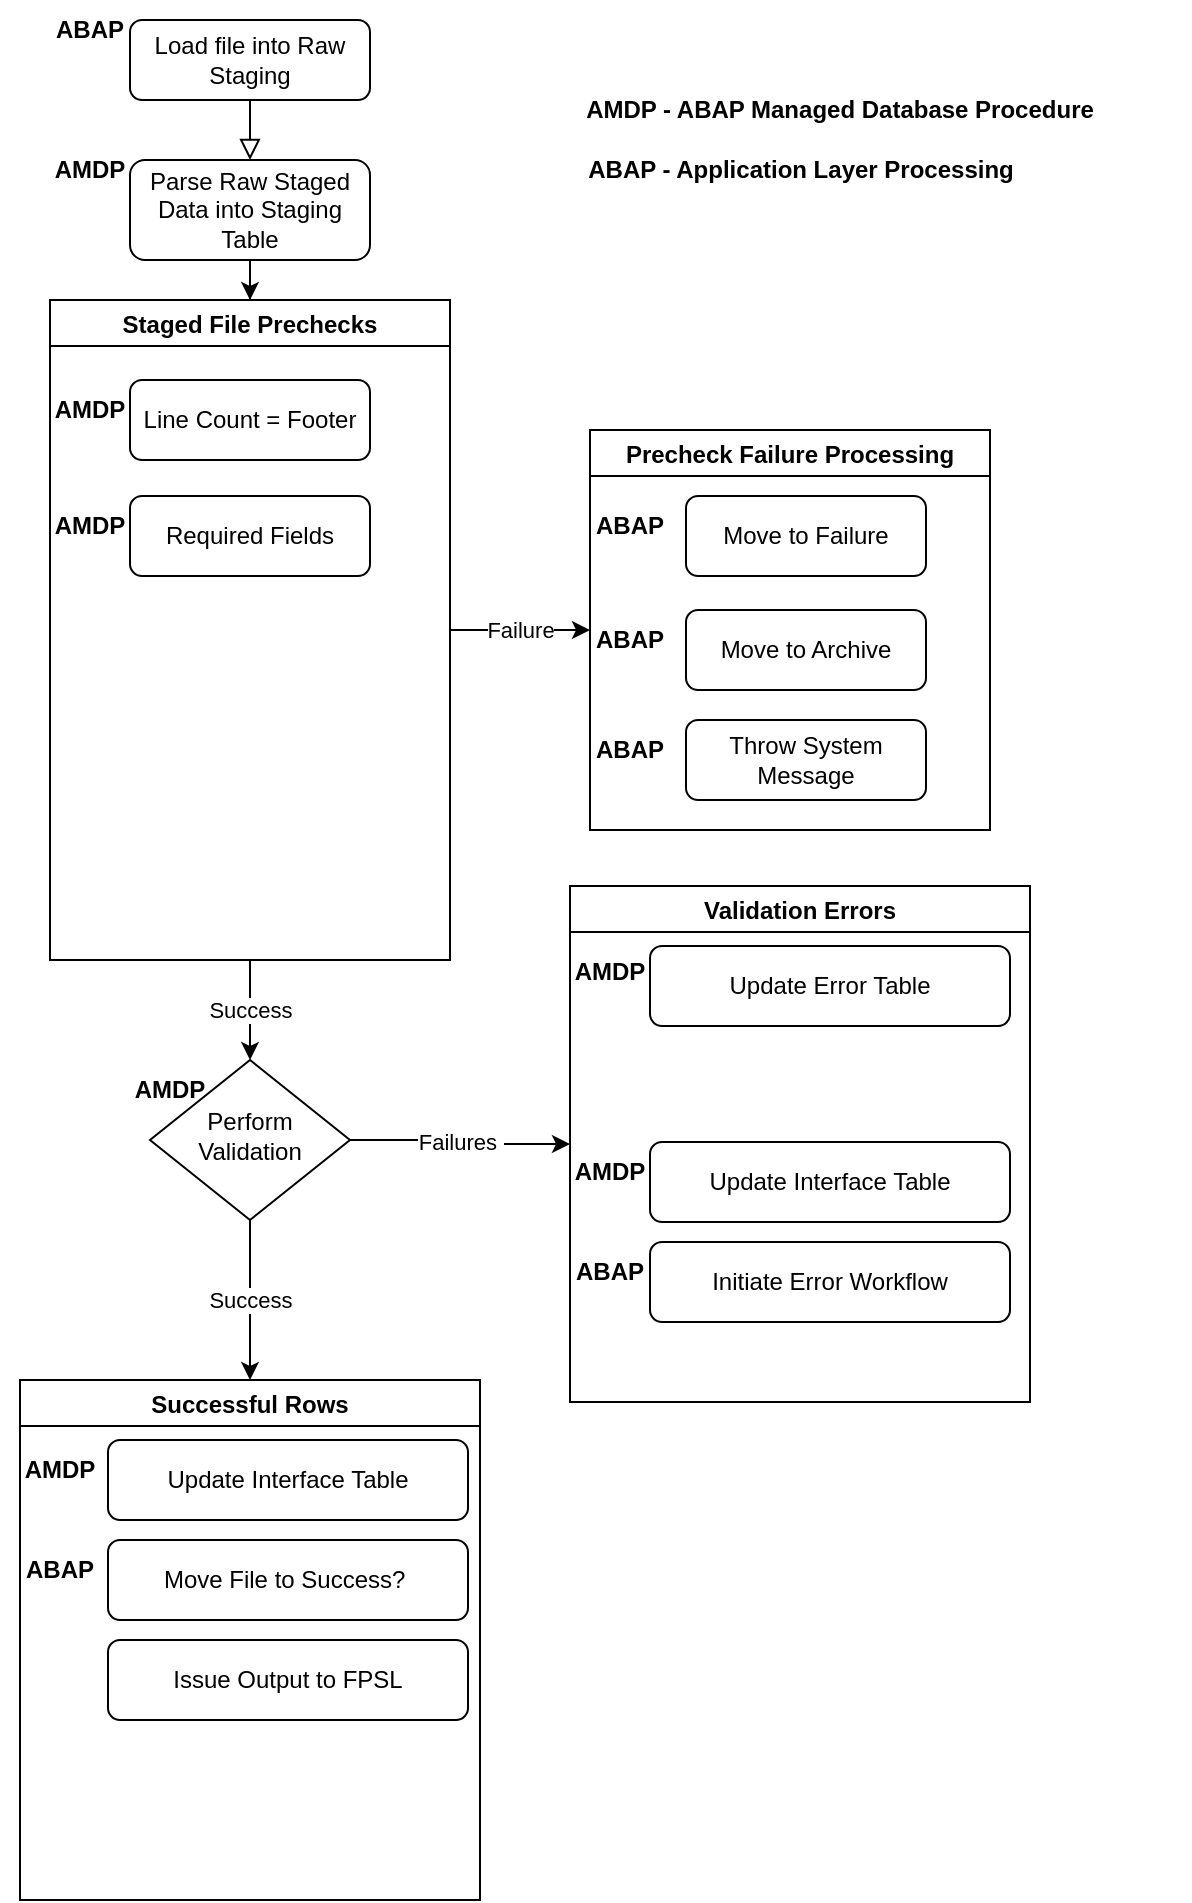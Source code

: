 <mxfile version="20.2.2" type="github">
  <diagram id="aBpOqQjViuhJbt1D7Wys" name="Page-1">
    <mxGraphModel dx="1422" dy="762" grid="1" gridSize="10" guides="1" tooltips="1" connect="1" arrows="1" fold="1" page="1" pageScale="1" pageWidth="850" pageHeight="1100" math="0" shadow="0">
      <root>
        <mxCell id="0" />
        <mxCell id="1" parent="0" />
        <mxCell id="OsobQluGWlxwmB4qPxls-1" value="" style="rounded=0;html=1;jettySize=auto;orthogonalLoop=1;fontSize=11;endArrow=block;endFill=0;endSize=8;strokeWidth=1;shadow=0;labelBackgroundColor=none;edgeStyle=orthogonalEdgeStyle;entryX=0.5;entryY=0;entryDx=0;entryDy=0;" edge="1" parent="1" source="OsobQluGWlxwmB4qPxls-2" target="OsobQluGWlxwmB4qPxls-7">
          <mxGeometry relative="1" as="geometry" />
        </mxCell>
        <mxCell id="OsobQluGWlxwmB4qPxls-2" value="Load file into Raw Staging" style="rounded=1;whiteSpace=wrap;html=1;fontSize=12;glass=0;strokeWidth=1;shadow=0;" vertex="1" parent="1">
          <mxGeometry x="180" y="20" width="120" height="40" as="geometry" />
        </mxCell>
        <mxCell id="OsobQluGWlxwmB4qPxls-3" value="Failures&amp;nbsp;&lt;br&gt;" style="edgeStyle=orthogonalEdgeStyle;rounded=0;orthogonalLoop=1;jettySize=auto;html=1;exitX=1;exitY=0.5;exitDx=0;exitDy=0;entryX=0;entryY=0.5;entryDx=0;entryDy=0;" edge="1" parent="1" source="OsobQluGWlxwmB4qPxls-5" target="OsobQluGWlxwmB4qPxls-22">
          <mxGeometry relative="1" as="geometry" />
        </mxCell>
        <mxCell id="OsobQluGWlxwmB4qPxls-4" value="Success" style="edgeStyle=orthogonalEdgeStyle;rounded=0;orthogonalLoop=1;jettySize=auto;html=1;exitX=0.5;exitY=1;exitDx=0;exitDy=0;entryX=0.5;entryY=0;entryDx=0;entryDy=0;" edge="1" parent="1" source="OsobQluGWlxwmB4qPxls-5" target="OsobQluGWlxwmB4qPxls-29">
          <mxGeometry relative="1" as="geometry" />
        </mxCell>
        <mxCell id="OsobQluGWlxwmB4qPxls-5" value="Perform Validation" style="rhombus;whiteSpace=wrap;html=1;shadow=0;fontFamily=Helvetica;fontSize=12;align=center;strokeWidth=1;spacing=6;spacingTop=-4;" vertex="1" parent="1">
          <mxGeometry x="190" y="540" width="100" height="80" as="geometry" />
        </mxCell>
        <mxCell id="OsobQluGWlxwmB4qPxls-6" style="edgeStyle=orthogonalEdgeStyle;rounded=0;orthogonalLoop=1;jettySize=auto;html=1;" edge="1" parent="1" source="OsobQluGWlxwmB4qPxls-7" target="OsobQluGWlxwmB4qPxls-10">
          <mxGeometry relative="1" as="geometry" />
        </mxCell>
        <mxCell id="OsobQluGWlxwmB4qPxls-7" value="Parse Raw Staged Data into Staging Table" style="rounded=1;whiteSpace=wrap;html=1;fontSize=12;glass=0;strokeWidth=1;shadow=0;" vertex="1" parent="1">
          <mxGeometry x="180" y="90" width="120" height="50" as="geometry" />
        </mxCell>
        <mxCell id="OsobQluGWlxwmB4qPxls-8" value="Success" style="edgeStyle=orthogonalEdgeStyle;rounded=0;orthogonalLoop=1;jettySize=auto;html=1;" edge="1" parent="1" source="OsobQluGWlxwmB4qPxls-10" target="OsobQluGWlxwmB4qPxls-5">
          <mxGeometry relative="1" as="geometry" />
        </mxCell>
        <mxCell id="OsobQluGWlxwmB4qPxls-9" value="Failure&lt;br&gt;" style="edgeStyle=orthogonalEdgeStyle;rounded=0;orthogonalLoop=1;jettySize=auto;html=1;entryX=0;entryY=0.5;entryDx=0;entryDy=0;" edge="1" parent="1" source="OsobQluGWlxwmB4qPxls-10" target="OsobQluGWlxwmB4qPxls-15">
          <mxGeometry relative="1" as="geometry" />
        </mxCell>
        <mxCell id="OsobQluGWlxwmB4qPxls-10" value="Staged File Prechecks" style="swimlane;" vertex="1" parent="1">
          <mxGeometry x="140" y="160" width="200" height="330" as="geometry" />
        </mxCell>
        <mxCell id="OsobQluGWlxwmB4qPxls-11" value="Line Count = Footer" style="rounded=1;whiteSpace=wrap;html=1;fontSize=12;glass=0;strokeWidth=1;shadow=0;" vertex="1" parent="OsobQluGWlxwmB4qPxls-10">
          <mxGeometry x="40" y="40" width="120" height="40" as="geometry" />
        </mxCell>
        <mxCell id="OsobQluGWlxwmB4qPxls-12" value="Required Fields" style="rounded=1;whiteSpace=wrap;html=1;fontSize=12;glass=0;strokeWidth=1;shadow=0;" vertex="1" parent="OsobQluGWlxwmB4qPxls-10">
          <mxGeometry x="40" y="98" width="120" height="40" as="geometry" />
        </mxCell>
        <mxCell id="OsobQluGWlxwmB4qPxls-13" value="&lt;b&gt;AMDP&lt;/b&gt;" style="text;html=1;strokeColor=none;fillColor=none;align=center;verticalAlign=middle;whiteSpace=wrap;rounded=0;" vertex="1" parent="OsobQluGWlxwmB4qPxls-10">
          <mxGeometry x="-10" y="40" width="60" height="30" as="geometry" />
        </mxCell>
        <mxCell id="OsobQluGWlxwmB4qPxls-14" value="&lt;b&gt;AMDP&lt;/b&gt;" style="text;html=1;strokeColor=none;fillColor=none;align=center;verticalAlign=middle;whiteSpace=wrap;rounded=0;" vertex="1" parent="OsobQluGWlxwmB4qPxls-10">
          <mxGeometry x="-10" y="98" width="60" height="30" as="geometry" />
        </mxCell>
        <mxCell id="OsobQluGWlxwmB4qPxls-15" value="Precheck Failure Processing" style="swimlane;" vertex="1" parent="1">
          <mxGeometry x="410" y="225" width="200" height="200" as="geometry" />
        </mxCell>
        <mxCell id="OsobQluGWlxwmB4qPxls-16" value="Move to Failure" style="rounded=1;whiteSpace=wrap;html=1;fontSize=12;glass=0;strokeWidth=1;shadow=0;" vertex="1" parent="OsobQluGWlxwmB4qPxls-15">
          <mxGeometry x="48" y="33" width="120" height="40" as="geometry" />
        </mxCell>
        <mxCell id="OsobQluGWlxwmB4qPxls-17" value="Move to Archive" style="rounded=1;whiteSpace=wrap;html=1;fontSize=12;glass=0;strokeWidth=1;shadow=0;" vertex="1" parent="OsobQluGWlxwmB4qPxls-15">
          <mxGeometry x="48" y="90" width="120" height="40" as="geometry" />
        </mxCell>
        <mxCell id="OsobQluGWlxwmB4qPxls-18" value="Throw System Message" style="rounded=1;whiteSpace=wrap;html=1;fontSize=12;glass=0;strokeWidth=1;shadow=0;" vertex="1" parent="OsobQluGWlxwmB4qPxls-15">
          <mxGeometry x="48" y="145" width="120" height="40" as="geometry" />
        </mxCell>
        <mxCell id="OsobQluGWlxwmB4qPxls-19" value="&lt;b&gt;ABAP&lt;/b&gt;" style="text;html=1;strokeColor=none;fillColor=none;align=center;verticalAlign=middle;whiteSpace=wrap;rounded=0;" vertex="1" parent="OsobQluGWlxwmB4qPxls-15">
          <mxGeometry x="-10" y="33" width="60" height="30" as="geometry" />
        </mxCell>
        <mxCell id="OsobQluGWlxwmB4qPxls-20" value="&lt;b&gt;ABAP&lt;/b&gt;" style="text;html=1;strokeColor=none;fillColor=none;align=center;verticalAlign=middle;whiteSpace=wrap;rounded=0;" vertex="1" parent="OsobQluGWlxwmB4qPxls-15">
          <mxGeometry x="-10" y="90" width="60" height="30" as="geometry" />
        </mxCell>
        <mxCell id="OsobQluGWlxwmB4qPxls-21" value="&lt;b&gt;ABAP&lt;/b&gt;" style="text;html=1;strokeColor=none;fillColor=none;align=center;verticalAlign=middle;whiteSpace=wrap;rounded=0;" vertex="1" parent="OsobQluGWlxwmB4qPxls-15">
          <mxGeometry x="-10" y="145" width="60" height="30" as="geometry" />
        </mxCell>
        <mxCell id="OsobQluGWlxwmB4qPxls-22" value="Validation Errors" style="swimlane;" vertex="1" parent="1">
          <mxGeometry x="400" y="453" width="230" height="258" as="geometry" />
        </mxCell>
        <mxCell id="OsobQluGWlxwmB4qPxls-23" value="Update Error Table" style="rounded=1;whiteSpace=wrap;html=1;fontSize=12;glass=0;strokeWidth=1;shadow=0;" vertex="1" parent="OsobQluGWlxwmB4qPxls-22">
          <mxGeometry x="40" y="30" width="180" height="40" as="geometry" />
        </mxCell>
        <mxCell id="OsobQluGWlxwmB4qPxls-24" value="&lt;b&gt;AMDP&lt;/b&gt;" style="text;html=1;strokeColor=none;fillColor=none;align=center;verticalAlign=middle;whiteSpace=wrap;rounded=0;" vertex="1" parent="OsobQluGWlxwmB4qPxls-22">
          <mxGeometry x="-10" y="28" width="60" height="30" as="geometry" />
        </mxCell>
        <mxCell id="OsobQluGWlxwmB4qPxls-25" value="Update Interface Table" style="rounded=1;whiteSpace=wrap;html=1;fontSize=12;glass=0;strokeWidth=1;shadow=0;" vertex="1" parent="OsobQluGWlxwmB4qPxls-22">
          <mxGeometry x="40" y="128" width="180" height="40" as="geometry" />
        </mxCell>
        <mxCell id="OsobQluGWlxwmB4qPxls-26" value="Initiate Error Workflow" style="rounded=1;whiteSpace=wrap;html=1;fontSize=12;glass=0;strokeWidth=1;shadow=0;" vertex="1" parent="OsobQluGWlxwmB4qPxls-22">
          <mxGeometry x="40" y="178" width="180" height="40" as="geometry" />
        </mxCell>
        <mxCell id="OsobQluGWlxwmB4qPxls-27" value="&lt;b&gt;ABAP&lt;/b&gt;" style="text;html=1;strokeColor=none;fillColor=none;align=center;verticalAlign=middle;whiteSpace=wrap;rounded=0;" vertex="1" parent="OsobQluGWlxwmB4qPxls-22">
          <mxGeometry x="-10" y="178" width="60" height="30" as="geometry" />
        </mxCell>
        <mxCell id="OsobQluGWlxwmB4qPxls-28" value="&lt;b&gt;AMDP&lt;/b&gt;" style="text;html=1;strokeColor=none;fillColor=none;align=center;verticalAlign=middle;whiteSpace=wrap;rounded=0;" vertex="1" parent="OsobQluGWlxwmB4qPxls-22">
          <mxGeometry x="-10" y="128" width="60" height="30" as="geometry" />
        </mxCell>
        <mxCell id="OsobQluGWlxwmB4qPxls-29" value="Successful Rows" style="swimlane;" vertex="1" parent="1">
          <mxGeometry x="125" y="700" width="230" height="260" as="geometry" />
        </mxCell>
        <mxCell id="OsobQluGWlxwmB4qPxls-30" value="Update Interface Table" style="rounded=1;whiteSpace=wrap;html=1;fontSize=12;glass=0;strokeWidth=1;shadow=0;" vertex="1" parent="OsobQluGWlxwmB4qPxls-29">
          <mxGeometry x="44" y="30" width="180" height="40" as="geometry" />
        </mxCell>
        <mxCell id="OsobQluGWlxwmB4qPxls-31" value="Move File to Success?&amp;nbsp;" style="rounded=1;whiteSpace=wrap;html=1;fontSize=12;glass=0;strokeWidth=1;shadow=0;" vertex="1" parent="OsobQluGWlxwmB4qPxls-29">
          <mxGeometry x="44" y="80" width="180" height="40" as="geometry" />
        </mxCell>
        <mxCell id="OsobQluGWlxwmB4qPxls-32" value="Issue Output to FPSL" style="rounded=1;whiteSpace=wrap;html=1;fontSize=12;glass=0;strokeWidth=1;shadow=0;" vertex="1" parent="OsobQluGWlxwmB4qPxls-29">
          <mxGeometry x="44" y="130" width="180" height="40" as="geometry" />
        </mxCell>
        <mxCell id="OsobQluGWlxwmB4qPxls-33" value="&lt;b&gt;AMDP&lt;/b&gt;" style="text;html=1;strokeColor=none;fillColor=none;align=center;verticalAlign=middle;whiteSpace=wrap;rounded=0;" vertex="1" parent="OsobQluGWlxwmB4qPxls-29">
          <mxGeometry x="-10" y="30" width="60" height="30" as="geometry" />
        </mxCell>
        <mxCell id="OsobQluGWlxwmB4qPxls-34" value="&lt;b&gt;ABAP&lt;/b&gt;" style="text;html=1;strokeColor=none;fillColor=none;align=center;verticalAlign=middle;whiteSpace=wrap;rounded=0;" vertex="1" parent="OsobQluGWlxwmB4qPxls-29">
          <mxGeometry x="-10" y="80" width="60" height="30" as="geometry" />
        </mxCell>
        <mxCell id="OsobQluGWlxwmB4qPxls-35" value="&lt;b&gt;AMDP&lt;/b&gt;" style="text;html=1;strokeColor=none;fillColor=none;align=center;verticalAlign=middle;whiteSpace=wrap;rounded=0;" vertex="1" parent="1">
          <mxGeometry x="130" y="80" width="60" height="30" as="geometry" />
        </mxCell>
        <mxCell id="OsobQluGWlxwmB4qPxls-36" value="&lt;b&gt;AMDP&lt;/b&gt;" style="text;html=1;strokeColor=none;fillColor=none;align=center;verticalAlign=middle;whiteSpace=wrap;rounded=0;" vertex="1" parent="1">
          <mxGeometry x="170" y="540" width="60" height="30" as="geometry" />
        </mxCell>
        <mxCell id="OsobQluGWlxwmB4qPxls-37" value="&lt;b&gt;AMDP - ABAP Managed Database Procedure&lt;/b&gt;" style="text;html=1;strokeColor=none;fillColor=none;align=center;verticalAlign=middle;whiteSpace=wrap;rounded=0;" vertex="1" parent="1">
          <mxGeometry x="360" y="50" width="350" height="30" as="geometry" />
        </mxCell>
        <mxCell id="OsobQluGWlxwmB4qPxls-38" value="&lt;b&gt;ABAP&lt;/b&gt;" style="text;html=1;strokeColor=none;fillColor=none;align=center;verticalAlign=middle;whiteSpace=wrap;rounded=0;" vertex="1" parent="1">
          <mxGeometry x="130" y="10" width="60" height="30" as="geometry" />
        </mxCell>
        <mxCell id="OsobQluGWlxwmB4qPxls-39" value="&lt;b&gt;ABAP - Application Layer Processing&lt;/b&gt;" style="text;html=1;strokeColor=none;fillColor=none;align=center;verticalAlign=middle;whiteSpace=wrap;rounded=0;" vertex="1" parent="1">
          <mxGeometry x="366.5" y="80" width="297" height="30" as="geometry" />
        </mxCell>
      </root>
    </mxGraphModel>
  </diagram>
</mxfile>
